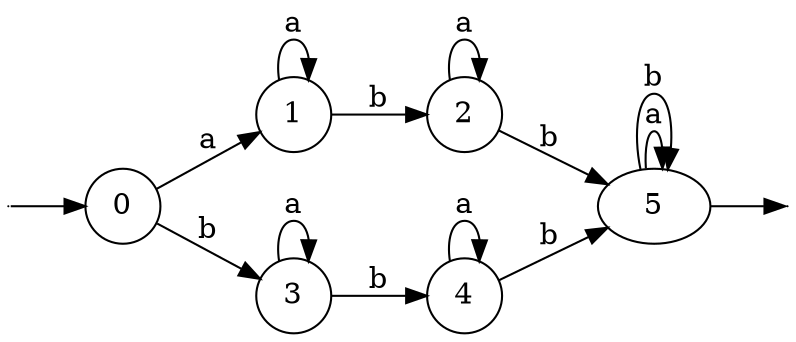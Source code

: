 digraph
{
  vcsn_context = "lal(abcde), b"
  rankdir = LR
  {
    node [shape = point, width = 0]
    I0
    F5
  }
  {
    node [shape = circle]
    0
    1
    2
    3
    4
  }
  I0 -> 0
  0 -> 1 [label = "a"]
  0 -> 3 [label = "b"]
  1 -> 1 [label = "a"]
  1 -> 2 [label = "b"]
  2 -> 2 [label = "a"]
  2 -> 5 [label = "b"]
  3 -> 3 [label = "a"]
  3 -> 4 [label = "b"]
  4 -> 4 [label = "a"]
  4 -> 5 [label = "b"]
  5 -> 5 [label = "a"]
  5 -> 5 [label = "b"]
  5 -> F5
}
